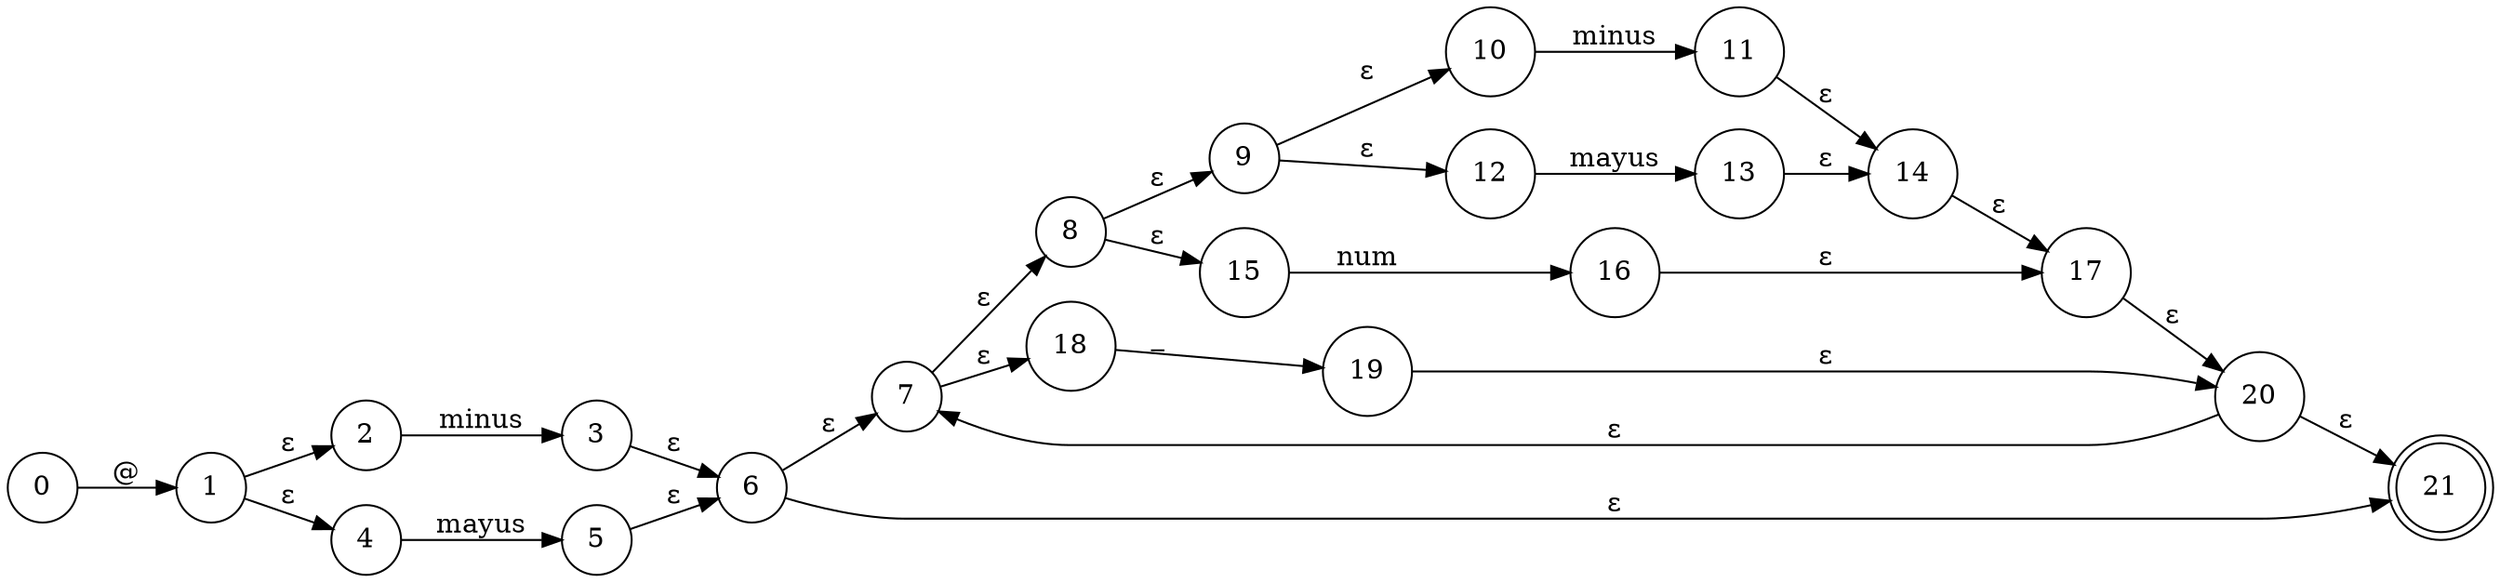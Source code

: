 digraph afd {
rankdir=LR;
node [shape=circle];
"0"->"1"[label="@"]
"1"->"2"[label="ε"]
"1"->"4"[label="ε"]
"2"->"3"[label="minus"]
"3"->"6"[label="ε"]
"4"->"5"[label="mayus"]
"5"->"6"[label="ε"]
"6"->"7"[label="ε"]
"6"->"21"[label="ε"]
"20"->"7"[label="ε"]
"7"->"8"[label="ε"]
"7"->"18"[label="ε"]
"8"->"9"[label="ε"]
"8"->"15"[label="ε"]
"9"->"10"[label="ε"]
"9"->"12"[label="ε"]
"10"->"11"[label="minus"]
"11"->"14"[label="ε"]
"12"->"13"[label="mayus"]
"13"->"14"[label="ε"]
"14"->"17"[label="ε"]
"15"->"16"[label="num"]
"16"->"17"[label="ε"]
"17"->"20"[label="ε"]
"18"->"19"[label="_"]
"19"->"20"[label="ε"]
"20"->"21"[label="ε"]
21[shape=doublecircle,label=21]
}